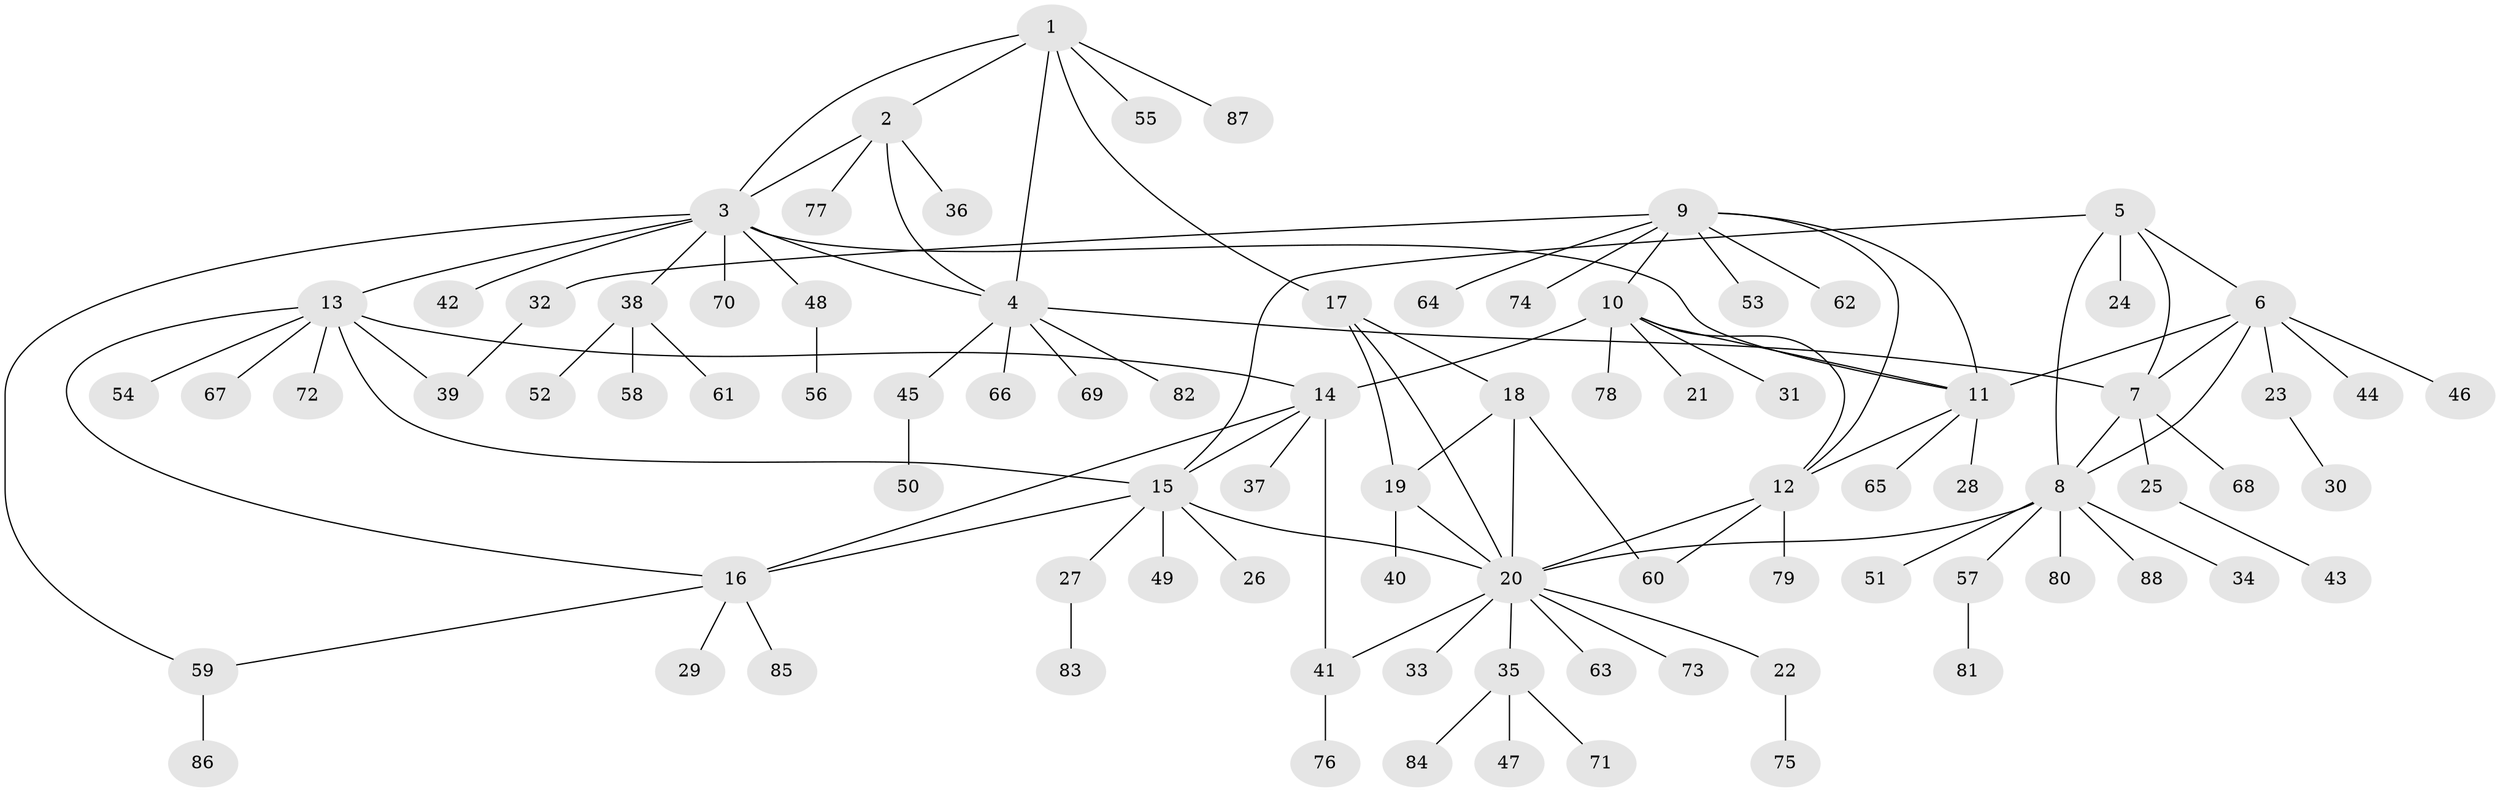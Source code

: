 // Generated by graph-tools (version 1.1) at 2025/26/03/09/25 03:26:42]
// undirected, 88 vertices, 112 edges
graph export_dot {
graph [start="1"]
  node [color=gray90,style=filled];
  1;
  2;
  3;
  4;
  5;
  6;
  7;
  8;
  9;
  10;
  11;
  12;
  13;
  14;
  15;
  16;
  17;
  18;
  19;
  20;
  21;
  22;
  23;
  24;
  25;
  26;
  27;
  28;
  29;
  30;
  31;
  32;
  33;
  34;
  35;
  36;
  37;
  38;
  39;
  40;
  41;
  42;
  43;
  44;
  45;
  46;
  47;
  48;
  49;
  50;
  51;
  52;
  53;
  54;
  55;
  56;
  57;
  58;
  59;
  60;
  61;
  62;
  63;
  64;
  65;
  66;
  67;
  68;
  69;
  70;
  71;
  72;
  73;
  74;
  75;
  76;
  77;
  78;
  79;
  80;
  81;
  82;
  83;
  84;
  85;
  86;
  87;
  88;
  1 -- 2;
  1 -- 3;
  1 -- 4;
  1 -- 17;
  1 -- 55;
  1 -- 87;
  2 -- 3;
  2 -- 4;
  2 -- 36;
  2 -- 77;
  3 -- 4;
  3 -- 11;
  3 -- 13;
  3 -- 38;
  3 -- 42;
  3 -- 48;
  3 -- 59;
  3 -- 70;
  4 -- 7;
  4 -- 45;
  4 -- 66;
  4 -- 69;
  4 -- 82;
  5 -- 6;
  5 -- 7;
  5 -- 8;
  5 -- 15;
  5 -- 24;
  6 -- 7;
  6 -- 8;
  6 -- 11;
  6 -- 23;
  6 -- 44;
  6 -- 46;
  7 -- 8;
  7 -- 25;
  7 -- 68;
  8 -- 20;
  8 -- 34;
  8 -- 51;
  8 -- 57;
  8 -- 80;
  8 -- 88;
  9 -- 10;
  9 -- 11;
  9 -- 12;
  9 -- 32;
  9 -- 53;
  9 -- 62;
  9 -- 64;
  9 -- 74;
  10 -- 11;
  10 -- 12;
  10 -- 14;
  10 -- 21;
  10 -- 31;
  10 -- 78;
  11 -- 12;
  11 -- 28;
  11 -- 65;
  12 -- 20;
  12 -- 60;
  12 -- 79;
  13 -- 14;
  13 -- 15;
  13 -- 16;
  13 -- 39;
  13 -- 54;
  13 -- 67;
  13 -- 72;
  14 -- 15;
  14 -- 16;
  14 -- 37;
  14 -- 41;
  15 -- 16;
  15 -- 20;
  15 -- 26;
  15 -- 27;
  15 -- 49;
  16 -- 29;
  16 -- 59;
  16 -- 85;
  17 -- 18;
  17 -- 19;
  17 -- 20;
  18 -- 19;
  18 -- 20;
  18 -- 60;
  19 -- 20;
  19 -- 40;
  20 -- 22;
  20 -- 33;
  20 -- 35;
  20 -- 41;
  20 -- 63;
  20 -- 73;
  22 -- 75;
  23 -- 30;
  25 -- 43;
  27 -- 83;
  32 -- 39;
  35 -- 47;
  35 -- 71;
  35 -- 84;
  38 -- 52;
  38 -- 58;
  38 -- 61;
  41 -- 76;
  45 -- 50;
  48 -- 56;
  57 -- 81;
  59 -- 86;
}
